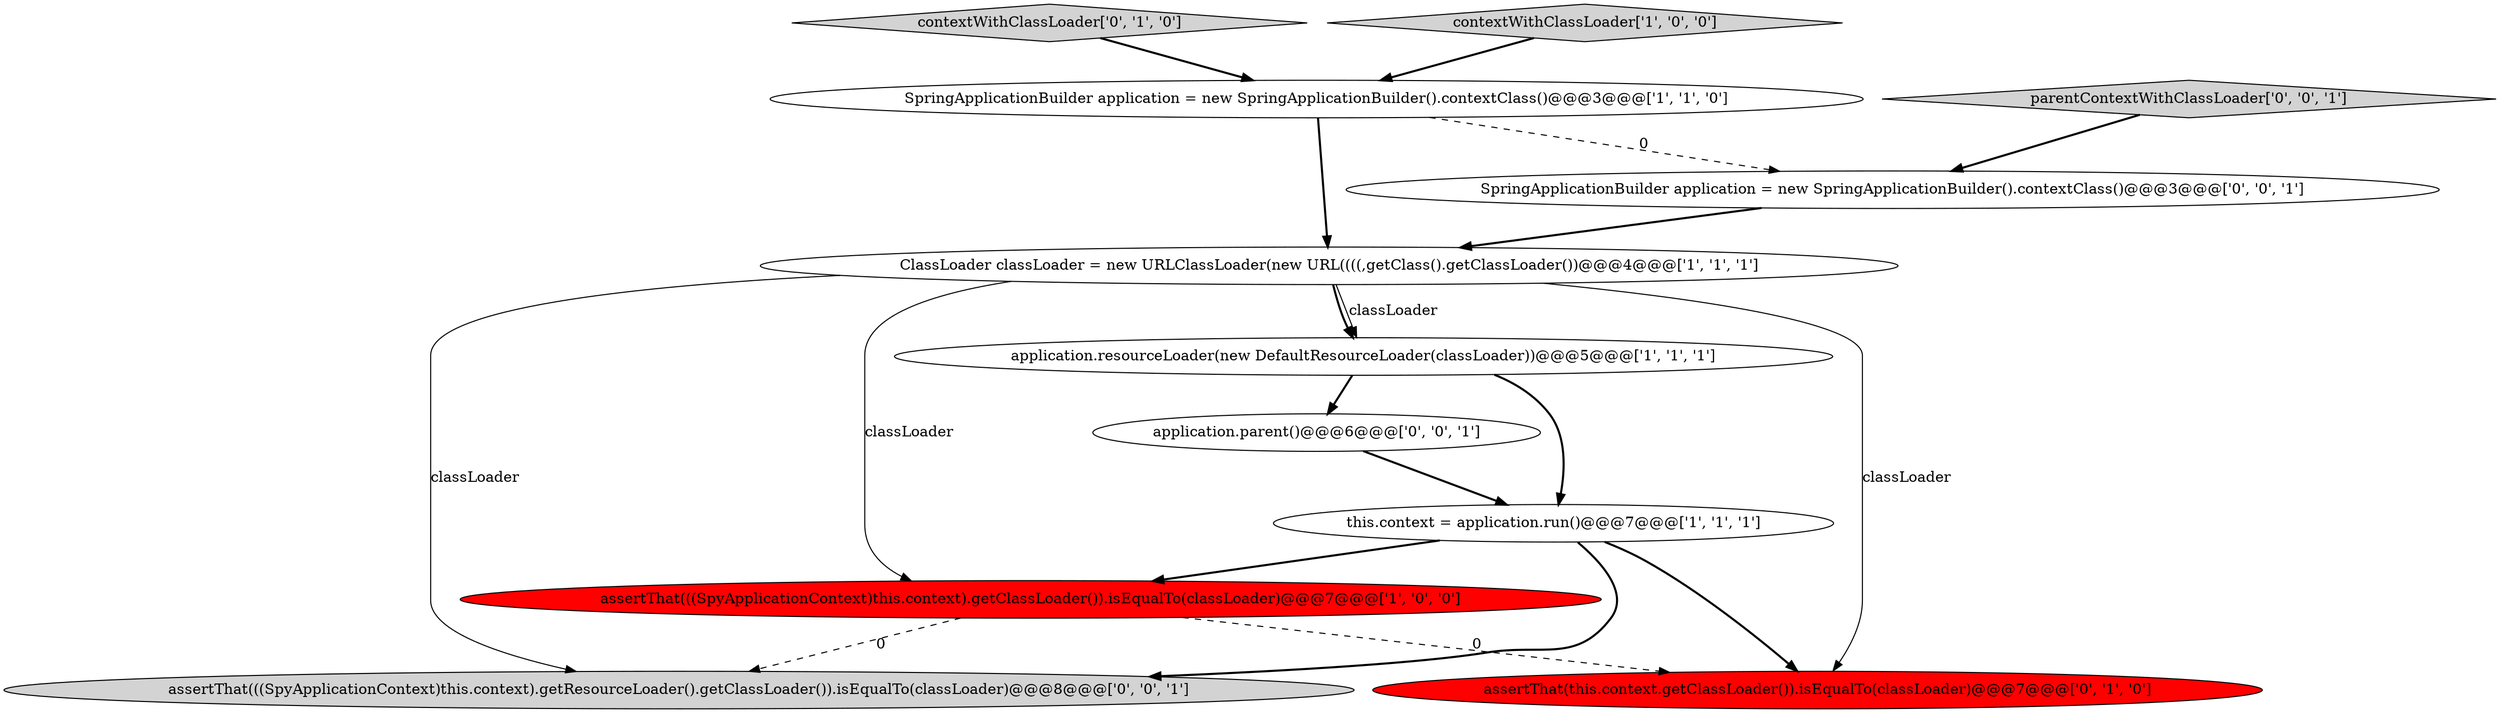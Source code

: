 digraph {
0 [style = filled, label = "ClassLoader classLoader = new URLClassLoader(new URL((((,getClass().getClassLoader())@@@4@@@['1', '1', '1']", fillcolor = white, shape = ellipse image = "AAA0AAABBB1BBB"];
10 [style = filled, label = "parentContextWithClassLoader['0', '0', '1']", fillcolor = lightgray, shape = diamond image = "AAA0AAABBB3BBB"];
11 [style = filled, label = "assertThat(((SpyApplicationContext)this.context).getResourceLoader().getClassLoader()).isEqualTo(classLoader)@@@8@@@['0', '0', '1']", fillcolor = lightgray, shape = ellipse image = "AAA0AAABBB3BBB"];
5 [style = filled, label = "SpringApplicationBuilder application = new SpringApplicationBuilder().contextClass()@@@3@@@['1', '1', '0']", fillcolor = white, shape = ellipse image = "AAA0AAABBB1BBB"];
6 [style = filled, label = "assertThat(this.context.getClassLoader()).isEqualTo(classLoader)@@@7@@@['0', '1', '0']", fillcolor = red, shape = ellipse image = "AAA1AAABBB2BBB"];
2 [style = filled, label = "application.resourceLoader(new DefaultResourceLoader(classLoader))@@@5@@@['1', '1', '1']", fillcolor = white, shape = ellipse image = "AAA0AAABBB1BBB"];
8 [style = filled, label = "SpringApplicationBuilder application = new SpringApplicationBuilder().contextClass()@@@3@@@['0', '0', '1']", fillcolor = white, shape = ellipse image = "AAA0AAABBB3BBB"];
9 [style = filled, label = "application.parent()@@@6@@@['0', '0', '1']", fillcolor = white, shape = ellipse image = "AAA0AAABBB3BBB"];
7 [style = filled, label = "contextWithClassLoader['0', '1', '0']", fillcolor = lightgray, shape = diamond image = "AAA0AAABBB2BBB"];
3 [style = filled, label = "contextWithClassLoader['1', '0', '0']", fillcolor = lightgray, shape = diamond image = "AAA0AAABBB1BBB"];
4 [style = filled, label = "this.context = application.run()@@@7@@@['1', '1', '1']", fillcolor = white, shape = ellipse image = "AAA0AAABBB1BBB"];
1 [style = filled, label = "assertThat(((SpyApplicationContext)this.context).getClassLoader()).isEqualTo(classLoader)@@@7@@@['1', '0', '0']", fillcolor = red, shape = ellipse image = "AAA1AAABBB1BBB"];
8->0 [style = bold, label=""];
5->8 [style = dashed, label="0"];
0->1 [style = solid, label="classLoader"];
4->1 [style = bold, label=""];
3->5 [style = bold, label=""];
7->5 [style = bold, label=""];
0->6 [style = solid, label="classLoader"];
2->9 [style = bold, label=""];
0->2 [style = solid, label="classLoader"];
10->8 [style = bold, label=""];
5->0 [style = bold, label=""];
4->11 [style = bold, label=""];
2->4 [style = bold, label=""];
4->6 [style = bold, label=""];
1->6 [style = dashed, label="0"];
1->11 [style = dashed, label="0"];
0->11 [style = solid, label="classLoader"];
9->4 [style = bold, label=""];
0->2 [style = bold, label=""];
}
